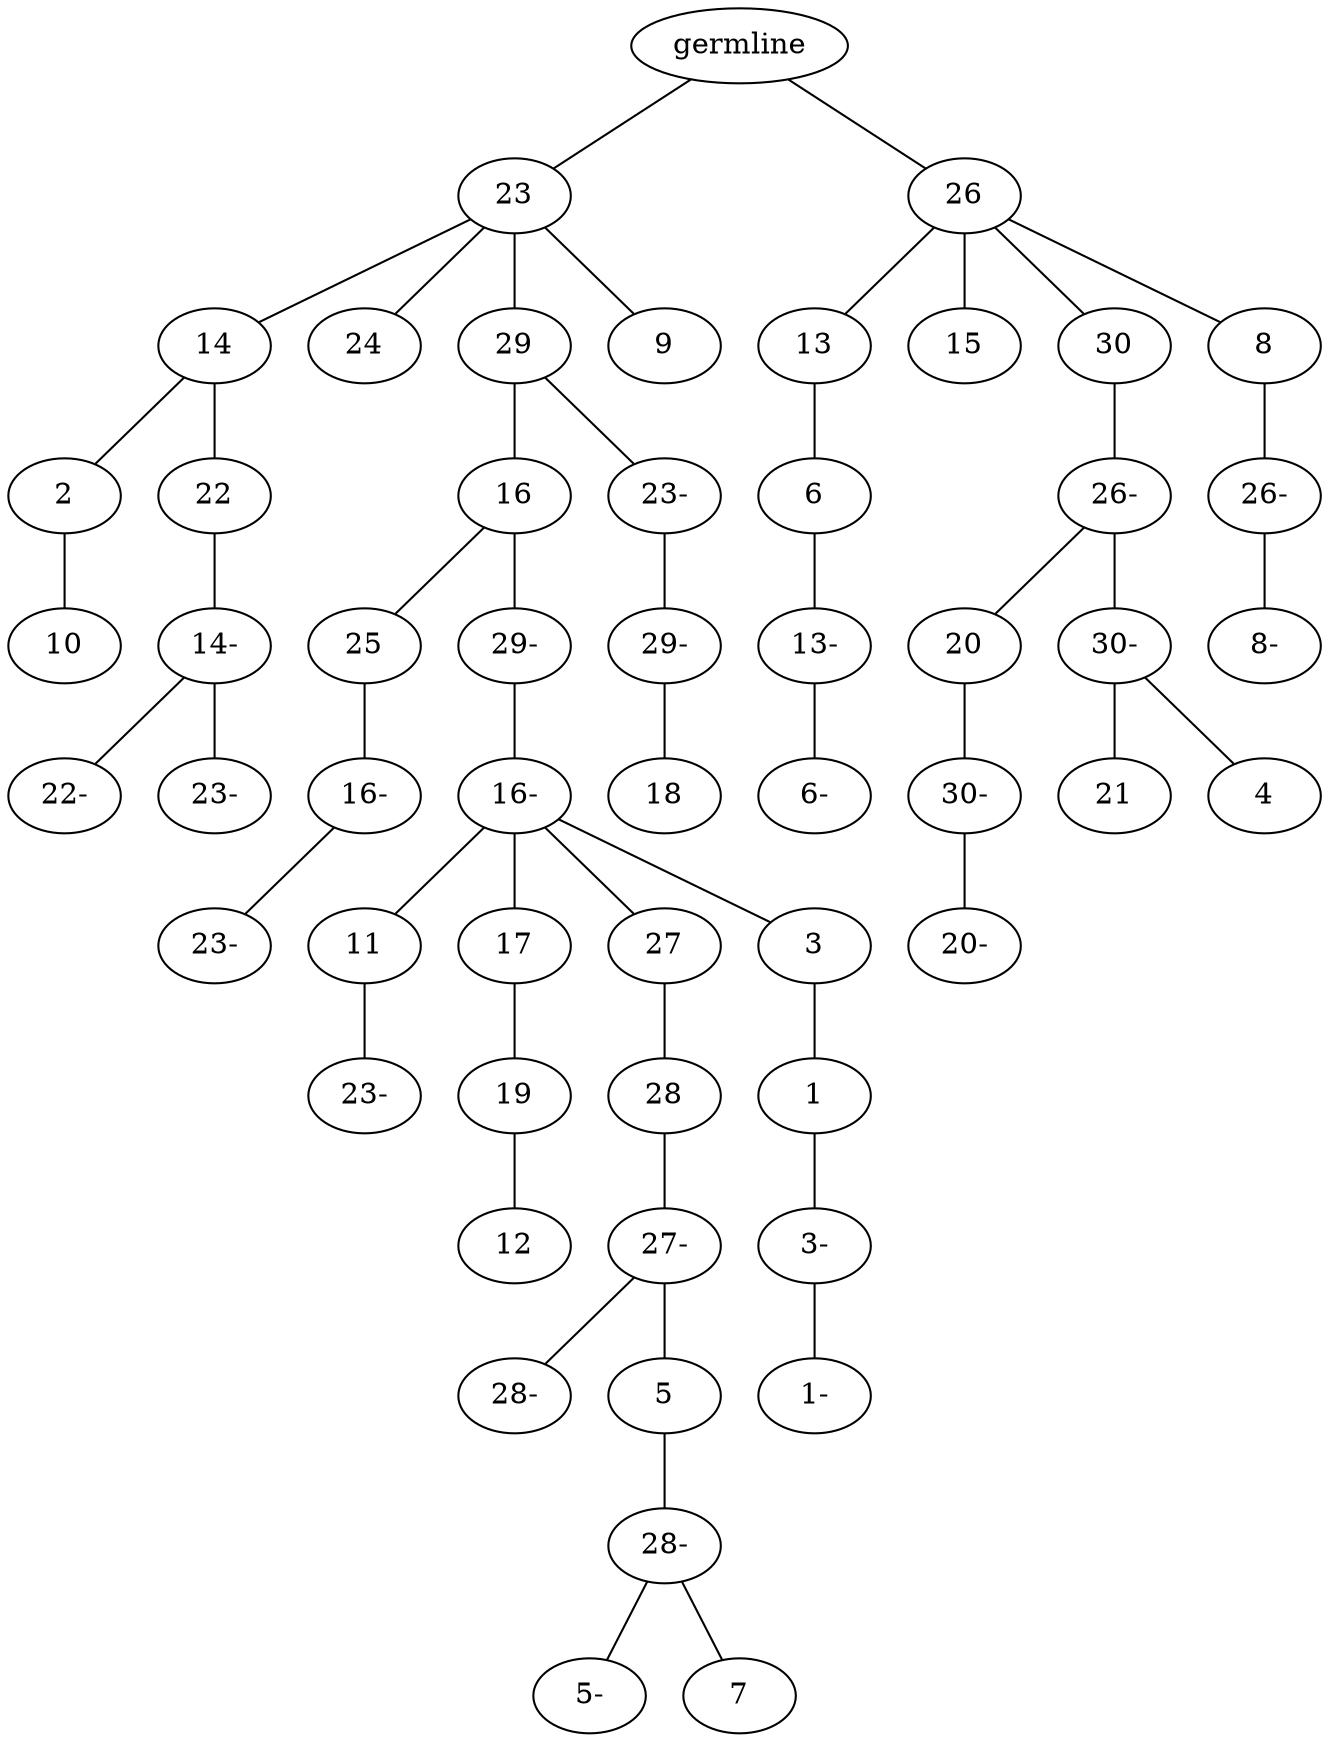 graph tree {
    "140230306384336" [label="germline"];
    "140230306716064" [label="23"];
    "140230306745264" [label="14"];
    "140230306763632" [label="2"];
    "140230306766512" [label="10"];
    "140230306763440" [label="22"];
    "140230306764592" [label="14-"];
    "140230306777120" [label="22-"];
    "140230306418800" [label="23-"];
    "140230306757024" [label="24"];
    "140230306757264" [label="29"];
    "140230306765888" [label="16"];
    "140230306776928" [label="25"];
    "140230306778272" [label="16-"];
    "140230306777936" [label="23-"];
    "140230306776544" [label="29-"];
    "140230306778992" [label="16-"];
    "140230306838656" [label="11"];
    "140230306840240" [label="23-"];
    "140230306840336" [label="17"];
    "140230306796304" [label="19"];
    "140230306796832" [label="12"];
    "140230306840528" [label="27"];
    "140230306799232" [label="28"];
    "140230306799088" [label="27-"];
    "140230306797552" [label="28-"];
    "140230306795872" [label="5"];
    "140230306799872" [label="28-"];
    "140230306801984" [label="5-"];
    "140230306765600" [label="7"];
    "140230306840480" [label="3"];
    "140230306798320" [label="1"];
    "140230306796640" [label="3-"];
    "140230306420000" [label="1-"];
    "140230306776880" [label="23-"];
    "140230306779088" [label="29-"];
    "140230306798416" [label="18"];
    "140230306778800" [label="9"];
    "140230306776592" [label="26"];
    "140230306778560" [label="13"];
    "140230306797648" [label="6"];
    "140230306765360" [label="13-"];
    "140230306764784" [label="6-"];
    "140230306795680" [label="15"];
    "140230306799568" [label="30"];
    "140230306763008" [label="26-"];
    "140230306755248" [label="20"];
    "140230306756496" [label="30-"];
    "140230306755392" [label="20-"];
    "140230306756928" [label="30-"];
    "140230306754720" [label="21"];
    "140230306757216" [label="4"];
    "140230306797888" [label="8"];
    "140230306764160" [label="26-"];
    "140230306758032" [label="8-"];
    "140230306384336" -- "140230306716064";
    "140230306384336" -- "140230306776592";
    "140230306716064" -- "140230306745264";
    "140230306716064" -- "140230306757024";
    "140230306716064" -- "140230306757264";
    "140230306716064" -- "140230306778800";
    "140230306745264" -- "140230306763632";
    "140230306745264" -- "140230306763440";
    "140230306763632" -- "140230306766512";
    "140230306763440" -- "140230306764592";
    "140230306764592" -- "140230306777120";
    "140230306764592" -- "140230306418800";
    "140230306757264" -- "140230306765888";
    "140230306757264" -- "140230306776880";
    "140230306765888" -- "140230306776928";
    "140230306765888" -- "140230306776544";
    "140230306776928" -- "140230306778272";
    "140230306778272" -- "140230306777936";
    "140230306776544" -- "140230306778992";
    "140230306778992" -- "140230306838656";
    "140230306778992" -- "140230306840336";
    "140230306778992" -- "140230306840528";
    "140230306778992" -- "140230306840480";
    "140230306838656" -- "140230306840240";
    "140230306840336" -- "140230306796304";
    "140230306796304" -- "140230306796832";
    "140230306840528" -- "140230306799232";
    "140230306799232" -- "140230306799088";
    "140230306799088" -- "140230306797552";
    "140230306799088" -- "140230306795872";
    "140230306795872" -- "140230306799872";
    "140230306799872" -- "140230306801984";
    "140230306799872" -- "140230306765600";
    "140230306840480" -- "140230306798320";
    "140230306798320" -- "140230306796640";
    "140230306796640" -- "140230306420000";
    "140230306776880" -- "140230306779088";
    "140230306779088" -- "140230306798416";
    "140230306776592" -- "140230306778560";
    "140230306776592" -- "140230306795680";
    "140230306776592" -- "140230306799568";
    "140230306776592" -- "140230306797888";
    "140230306778560" -- "140230306797648";
    "140230306797648" -- "140230306765360";
    "140230306765360" -- "140230306764784";
    "140230306799568" -- "140230306763008";
    "140230306763008" -- "140230306755248";
    "140230306763008" -- "140230306756928";
    "140230306755248" -- "140230306756496";
    "140230306756496" -- "140230306755392";
    "140230306756928" -- "140230306754720";
    "140230306756928" -- "140230306757216";
    "140230306797888" -- "140230306764160";
    "140230306764160" -- "140230306758032";
}
